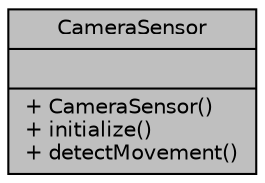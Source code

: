 digraph "CameraSensor"
{
 // LATEX_PDF_SIZE
  edge [fontname="Helvetica",fontsize="10",labelfontname="Helvetica",labelfontsize="10"];
  node [fontname="Helvetica",fontsize="10",shape=record];
  Node1 [label="{CameraSensor\n||+ CameraSensor()\l+ initialize()\l+ detectMovement()\l}",height=0.2,width=0.4,color="black", fillcolor="grey75", style="filled", fontcolor="black",tooltip=" "];
}
